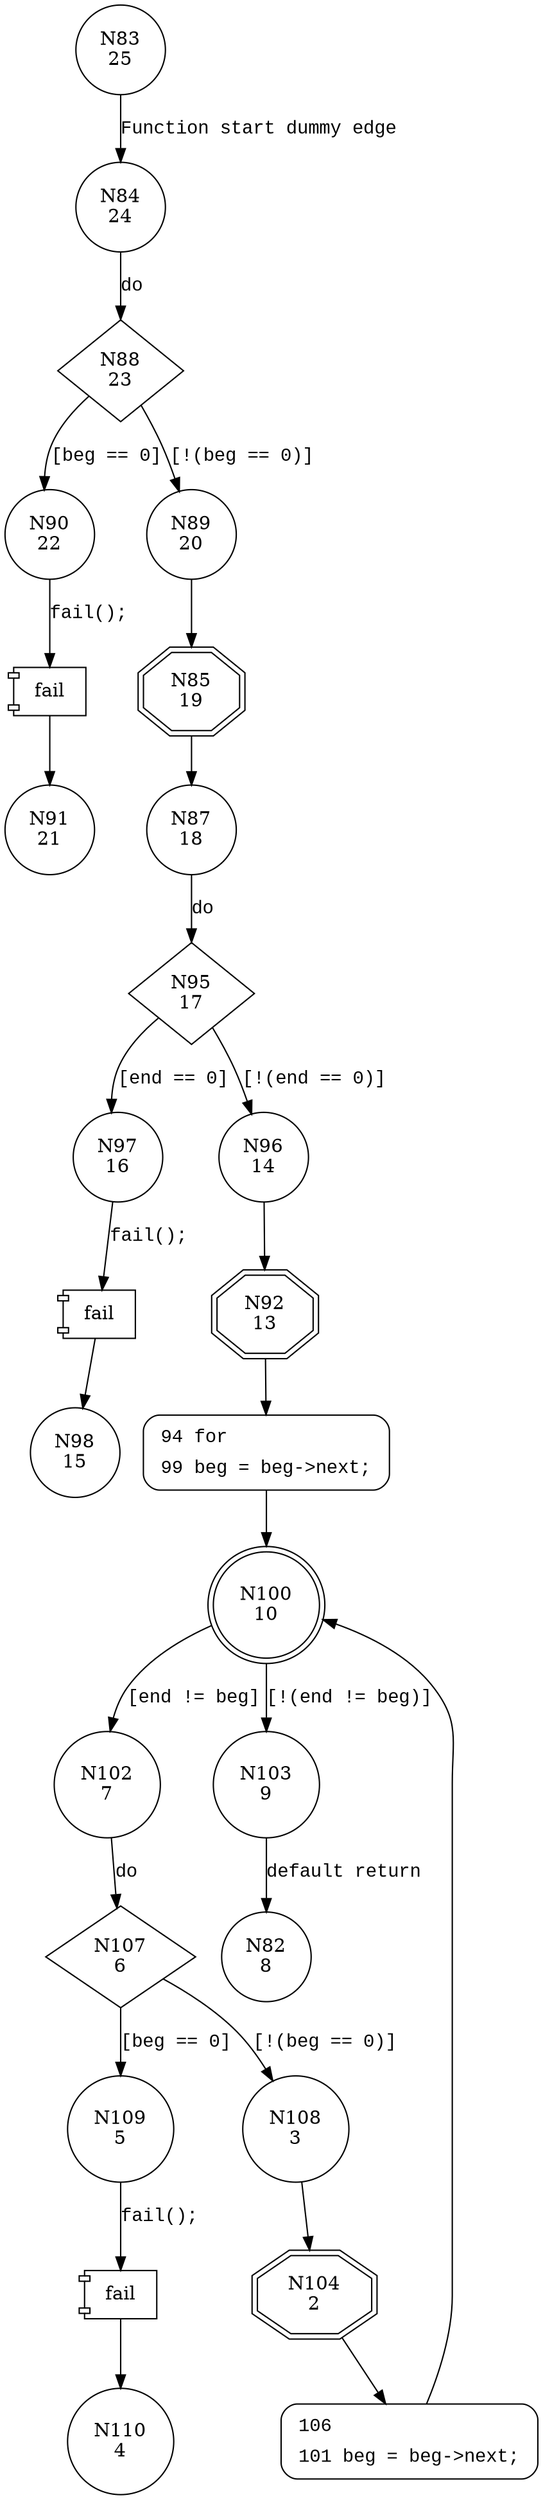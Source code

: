digraph check_seq_next {
83 [shape="circle" label="N83\n25"]
84 [shape="circle" label="N84\n24"]
88 [shape="diamond" label="N88\n23"]
90 [shape="circle" label="N90\n22"]
89 [shape="circle" label="N89\n20"]
85 [shape="doubleoctagon" label="N85\n19"]
87 [shape="circle" label="N87\n18"]
95 [shape="diamond" label="N95\n17"]
97 [shape="circle" label="N97\n16"]
96 [shape="circle" label="N96\n14"]
92 [shape="doubleoctagon" label="N92\n13"]
94 [shape="circle" label="N94\n12"]
100 [shape="doublecircle" label="N100\n10"]
102 [shape="circle" label="N102\n7"]
103 [shape="circle" label="N103\n9"]
107 [shape="diamond" label="N107\n6"]
109 [shape="circle" label="N109\n5"]
108 [shape="circle" label="N108\n3"]
104 [shape="doubleoctagon" label="N104\n2"]
106 [shape="circle" label="N106\n1"]
110 [shape="circle" label="N110\n4"]
98 [shape="circle" label="N98\n15"]
91 [shape="circle" label="N91\n21"]
82 [shape="circle" label="N82\n8"]
94 [style="filled,bold" penwidth="1" fillcolor="white" fontname="Courier New" shape="Mrecord" label=<<table border="0" cellborder="0" cellpadding="3" bgcolor="white"><tr><td align="right">94</td><td align="left">for</td></tr><tr><td align="right">99</td><td align="left">beg = beg-&gt;next;</td></tr></table>>]
94 -> 100[label=""]
106 [style="filled,bold" penwidth="1" fillcolor="white" fontname="Courier New" shape="Mrecord" label=<<table border="0" cellborder="0" cellpadding="3" bgcolor="white"><tr><td align="right">106</td><td align="left"></td></tr><tr><td align="right">101</td><td align="left">beg = beg-&gt;next;</td></tr></table>>]
106 -> 100[label=""]
83 -> 84 [label="Function start dummy edge" fontname="Courier New"]
88 -> 90 [label="[beg == 0]" fontname="Courier New"]
88 -> 89 [label="[!(beg == 0)]" fontname="Courier New"]
85 -> 87 [label="" fontname="Courier New"]
95 -> 97 [label="[end == 0]" fontname="Courier New"]
95 -> 96 [label="[!(end == 0)]" fontname="Courier New"]
92 -> 94 [label="" fontname="Courier New"]
100 -> 102 [label="[end != beg]" fontname="Courier New"]
100 -> 103 [label="[!(end != beg)]" fontname="Courier New"]
102 -> 107 [label="do" fontname="Courier New"]
107 -> 109 [label="[beg == 0]" fontname="Courier New"]
107 -> 108 [label="[!(beg == 0)]" fontname="Courier New"]
104 -> 106 [label="" fontname="Courier New"]
100004 [shape="component" label="fail"]
109 -> 100004 [label="fail();" fontname="Courier New"]
100004 -> 110 [label="" fontname="Courier New"]
100005 [shape="component" label="fail"]
97 -> 100005 [label="fail();" fontname="Courier New"]
100005 -> 98 [label="" fontname="Courier New"]
100006 [shape="component" label="fail"]
90 -> 100006 [label="fail();" fontname="Courier New"]
100006 -> 91 [label="" fontname="Courier New"]
84 -> 88 [label="do" fontname="Courier New"]
89 -> 85 [label="" fontname="Courier New"]
87 -> 95 [label="do" fontname="Courier New"]
96 -> 92 [label="" fontname="Courier New"]
103 -> 82 [label="default return" fontname="Courier New"]
108 -> 104 [label="" fontname="Courier New"]
}